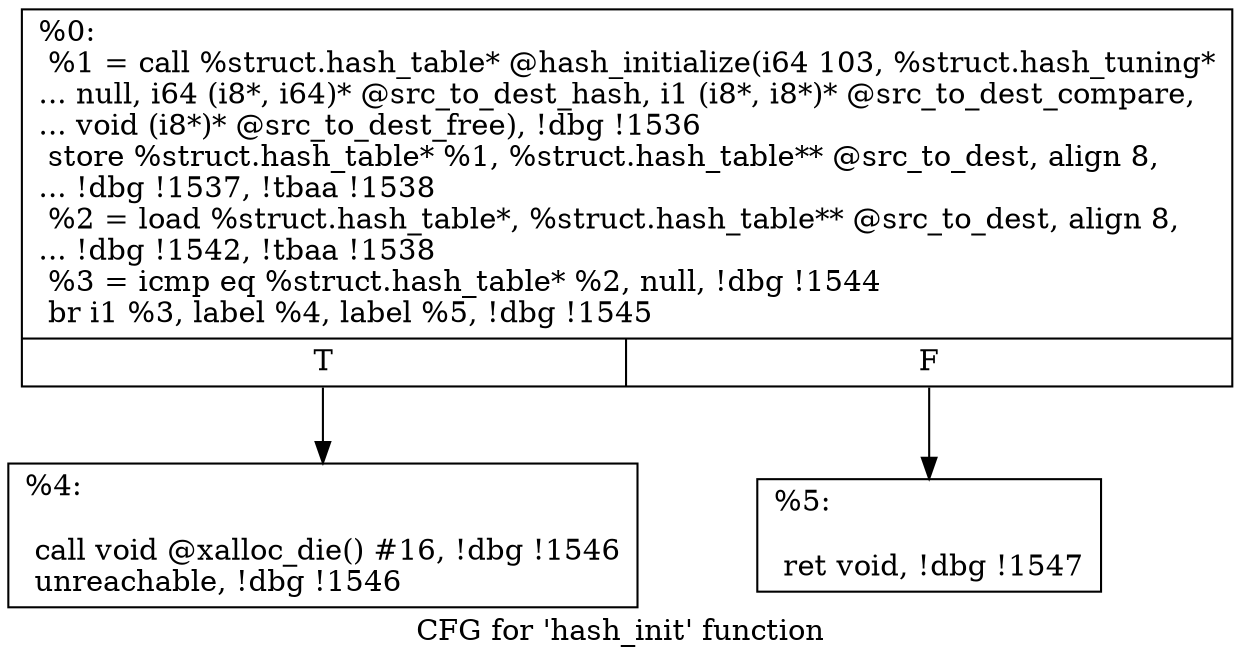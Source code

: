 digraph "CFG for 'hash_init' function" {
	label="CFG for 'hash_init' function";

	Node0x28b0c10 [shape=record,label="{%0:\l  %1 = call %struct.hash_table* @hash_initialize(i64 103, %struct.hash_tuning*\l... null, i64 (i8*, i64)* @src_to_dest_hash, i1 (i8*, i8*)* @src_to_dest_compare,\l... void (i8*)* @src_to_dest_free), !dbg !1536\l  store %struct.hash_table* %1, %struct.hash_table** @src_to_dest, align 8,\l... !dbg !1537, !tbaa !1538\l  %2 = load %struct.hash_table*, %struct.hash_table** @src_to_dest, align 8,\l... !dbg !1542, !tbaa !1538\l  %3 = icmp eq %struct.hash_table* %2, null, !dbg !1544\l  br i1 %3, label %4, label %5, !dbg !1545\l|{<s0>T|<s1>F}}"];
	Node0x28b0c10:s0 -> Node0x28b3c30;
	Node0x28b0c10:s1 -> Node0x28b3c80;
	Node0x28b3c30 [shape=record,label="{%4:\l\l  call void @xalloc_die() #16, !dbg !1546\l  unreachable, !dbg !1546\l}"];
	Node0x28b3c80 [shape=record,label="{%5:\l\l  ret void, !dbg !1547\l}"];
}
